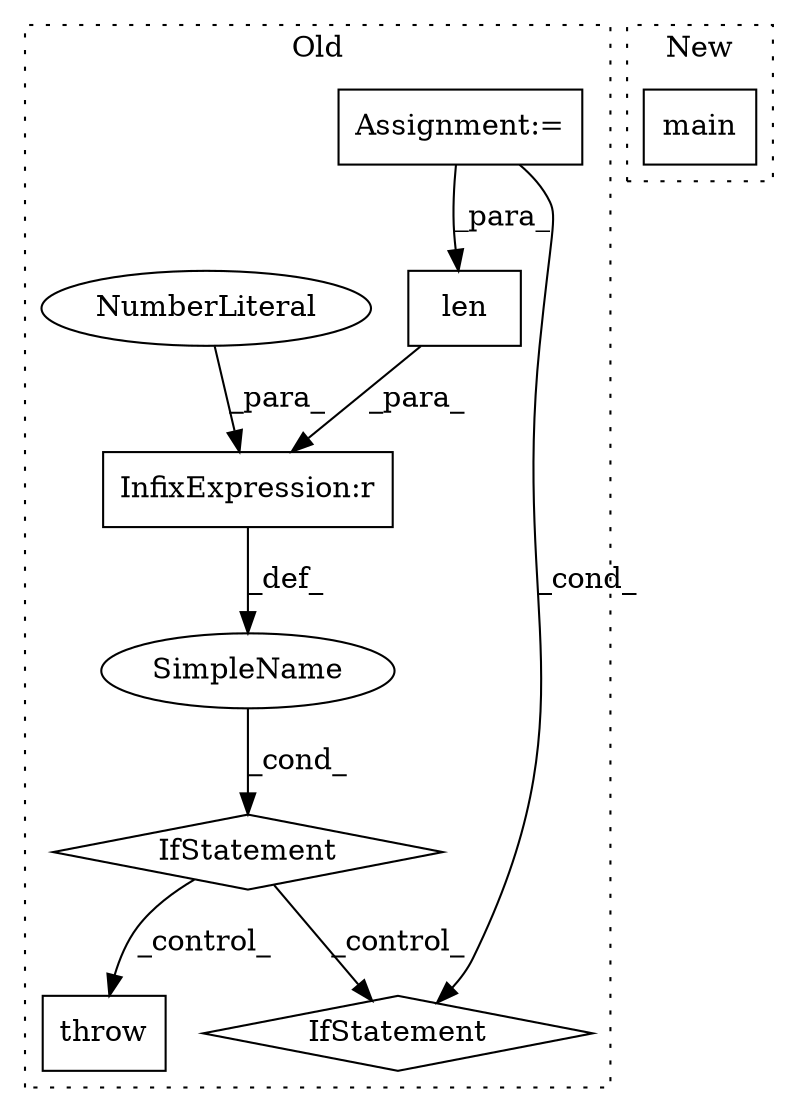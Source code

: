 digraph G {
subgraph cluster0 {
1 [label="throw" a="53" s="1263" l="6" shape="box"];
3 [label="IfStatement" a="25" s="1136,1164" l="4,2" shape="diamond"];
4 [label="SimpleName" a="42" s="" l="" shape="ellipse"];
5 [label="InfixExpression:r" a="27" s="1159" l="4" shape="box"];
6 [label="Assignment:=" a="7" s="952" l="1" shape="box"];
7 [label="len" a="32" s="1140,1158" l="4,1" shape="box"];
8 [label="IfStatement" a="25" s="1313,1344" l="4,2" shape="diamond"];
9 [label="NumberLiteral" a="34" s="1163" l="1" shape="ellipse"];
label = "Old";
style="dotted";
}
subgraph cluster1 {
2 [label="main" a="32" s="2455" l="6" shape="box"];
label = "New";
style="dotted";
}
3 -> 8 [label="_control_"];
3 -> 1 [label="_control_"];
4 -> 3 [label="_cond_"];
5 -> 4 [label="_def_"];
6 -> 7 [label="_para_"];
6 -> 8 [label="_cond_"];
7 -> 5 [label="_para_"];
9 -> 5 [label="_para_"];
}